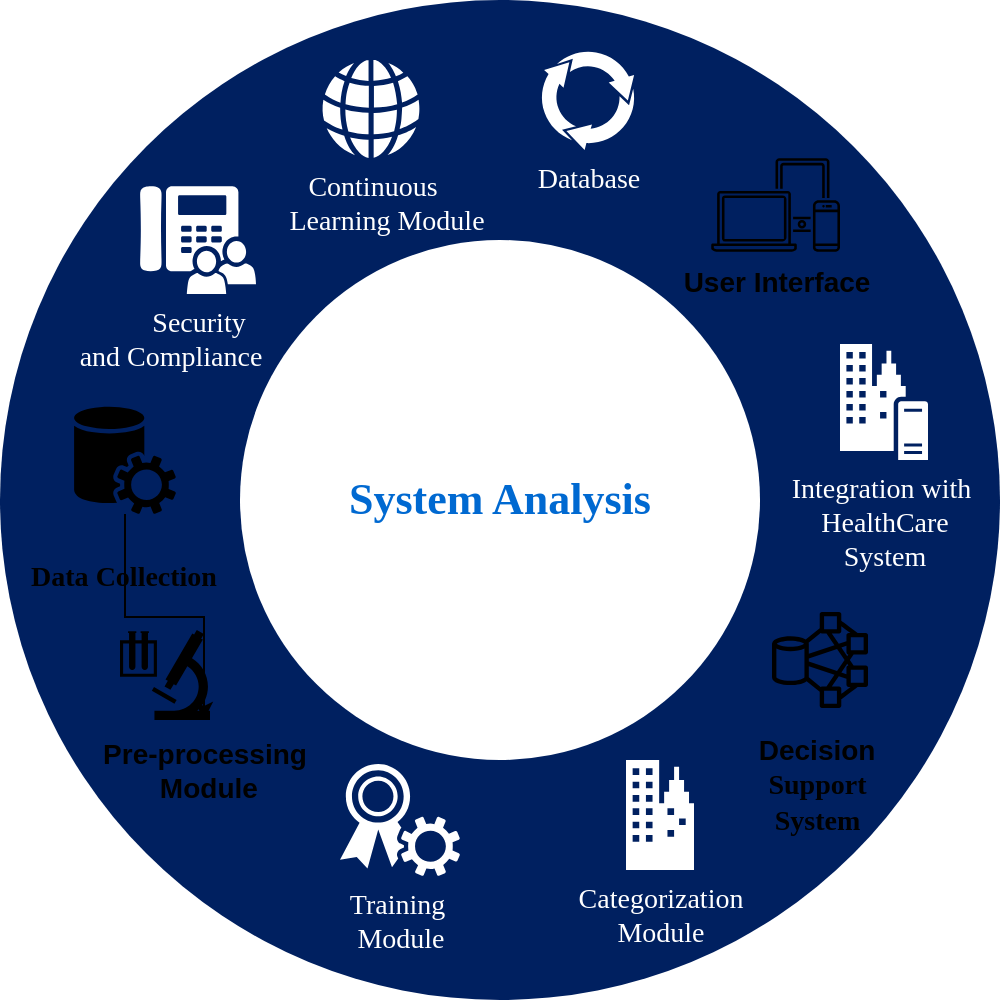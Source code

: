 <mxfile version="22.1.20" type="device">
  <diagram name="Page-1" id="3e8102d1-ef87-2e61-34e1-82d9a586fe2e">
    <mxGraphModel dx="1434" dy="772" grid="1" gridSize="10" guides="1" tooltips="1" connect="1" arrows="1" fold="1" page="1" pageScale="1" pageWidth="1100" pageHeight="850" background="none" math="0" shadow="0">
      <root>
        <mxCell id="0" />
        <mxCell id="1" parent="0" />
        <mxCell id="70666756c84bb93c-1" value="" style="ellipse;whiteSpace=wrap;html=1;rounded=0;shadow=0;comic=0;strokeWidth=1;fontFamily=Verdana;fontSize=14;strokeColor=none;fillColor=#002060;" parent="1" vertex="1">
          <mxGeometry x="280" y="110" width="500" height="500" as="geometry" />
        </mxCell>
        <mxCell id="70666756c84bb93c-2" value="&lt;br&gt;&lt;div&gt;&lt;b&gt;System Analysis&lt;/b&gt;&lt;br&gt;&lt;/div&gt;&lt;div&gt;&lt;br&gt;&lt;/div&gt;" style="ellipse;whiteSpace=wrap;html=1;rounded=0;shadow=0;comic=0;strokeWidth=1;fontFamily=Verdana;fontSize=22;strokeColor=none;fillColor=#ffffff;fontColor=#0069D1;fontStyle=1" parent="1" vertex="1">
          <mxGeometry x="400" y="230" width="260" height="260" as="geometry" />
        </mxCell>
        <mxCell id="70666756c84bb93c-7" value="Security&lt;br&gt;and Compliance&amp;nbsp; &amp;nbsp; &amp;nbsp; &amp;nbsp;&amp;nbsp;" style="shadow=0;dashed=0;html=1;strokeColor=none;fillColor=#ffffff;labelPosition=center;verticalLabelPosition=bottom;verticalAlign=top;shape=mxgraph.office.users.response_group;rounded=0;comic=0;fontFamily=Verdana;fontSize=14;fontColor=#FFFFFF;" parent="1" vertex="1">
          <mxGeometry x="350" y="203" width="58" height="54" as="geometry" />
        </mxCell>
        <mxCell id="I2d_D0VqQf_0D_4iiDfK-19" value="" style="edgeStyle=orthogonalEdgeStyle;rounded=0;orthogonalLoop=1;jettySize=auto;html=1;" edge="1" parent="1" source="70666756c84bb93c-8" target="I2d_D0VqQf_0D_4iiDfK-16">
          <mxGeometry relative="1" as="geometry" />
        </mxCell>
        <mxCell id="70666756c84bb93c-8" value="&lt;p style=&quot;text-indent:-.25in;line-height:150%;&lt;br/&gt;mso-list:l0 level1 lfo1&quot; class=&quot;MsoListParagraph&quot;&gt;&lt;font color=&quot;#000000&quot;&gt;&lt;b&gt;&lt;span style=&quot;background-color: initial;&quot;&gt;&amp;nbsp; &amp;nbsp; &amp;nbsp; Data&lt;/span&gt;&lt;/b&gt;&lt;/font&gt;&lt;b style=&quot;color: rgb(0, 0, 0); text-indent: -0.25in; background-color: initial;&quot;&gt;&lt;span style=&quot;background-color: initial;&quot;&gt;&amp;nbsp;&lt;/span&gt;&lt;span style=&quot;background-color: initial; text-indent: -0.25in;&quot;&gt;Collection&lt;/span&gt;&lt;/b&gt;&lt;/p&gt;" style="shadow=0;dashed=0;html=1;strokeColor=none;fillColor=#000000;labelPosition=center;verticalLabelPosition=bottom;verticalAlign=top;shape=mxgraph.office.services.central_management_service;rounded=0;comic=0;fontFamily=Verdana;fontSize=14;fontColor=#FFFFFF;" parent="1" vertex="1">
          <mxGeometry x="317" y="313" width="51" height="54" as="geometry" />
        </mxCell>
        <mxCell id="70666756c84bb93c-9" value="Integration with&amp;nbsp;&lt;br&gt;HealthCare&lt;br&gt;System" style="shadow=0;dashed=0;html=1;strokeColor=none;fillColor=#ffffff;labelPosition=center;verticalLabelPosition=bottom;verticalAlign=top;shape=mxgraph.office.servers.on_premises_server;rounded=0;comic=0;fontFamily=Verdana;fontSize=14;fontColor=#FFFFFF;" parent="1" vertex="1">
          <mxGeometry x="700" y="282" width="44" height="58" as="geometry" />
        </mxCell>
        <mxCell id="70666756c84bb93c-10" value="Training&amp;nbsp;&lt;br&gt;Module" style="shadow=0;dashed=0;html=1;strokeColor=none;fillColor=#ffffff;labelPosition=center;verticalLabelPosition=bottom;verticalAlign=top;shape=mxgraph.office.security.token_service;rounded=0;comic=0;fontFamily=Verdana;fontSize=14;fontColor=#FFFFFF;" parent="1" vertex="1">
          <mxGeometry x="450" y="492" width="60" height="56" as="geometry" />
        </mxCell>
        <mxCell id="70666756c84bb93c-11" value="Categorization&lt;br&gt;Module" style="shadow=0;dashed=0;html=1;strokeColor=none;fillColor=#ffffff;labelPosition=center;verticalLabelPosition=bottom;verticalAlign=top;shape=mxgraph.office.concepts.on_premises;rounded=0;comic=0;fontFamily=Verdana;fontSize=14;fontColor=#FFFFFF;" parent="1" vertex="1">
          <mxGeometry x="593" y="490" width="34" height="55" as="geometry" />
        </mxCell>
        <mxCell id="70666756c84bb93c-12" value="Continuous &lt;br&gt;&amp;nbsp; &amp;nbsp; Learning Module" style="shadow=0;dashed=0;html=1;strokeColor=none;fillColor=#ffffff;labelPosition=center;verticalLabelPosition=bottom;verticalAlign=top;shape=mxgraph.office.concepts.globe_internet;rounded=0;comic=0;fontFamily=Verdana;fontSize=14;fontColor=#FFFFFF;" parent="1" vertex="1">
          <mxGeometry x="441" y="140" width="49" height="49" as="geometry" />
        </mxCell>
        <mxCell id="70666756c84bb93c-13" value="Database" style="shadow=0;dashed=0;html=1;strokeColor=none;shape=mxgraph.mscae.general.continuous_cycle;fillColor=#ffffff;rounded=0;comic=0;fontFamily=Verdana;fontSize=14;fontColor=#FFFFFF;verticalAlign=top;labelPosition=center;verticalLabelPosition=bottom;align=center;" parent="1" vertex="1">
          <mxGeometry x="550" y="135" width="48" height="50" as="geometry" />
        </mxCell>
        <mxCell id="I2d_D0VqQf_0D_4iiDfK-15" value="" style="shape=mxgraph.signs.science.laboratory;html=1;pointerEvents=1;fillColor=#000000;strokeColor=none;verticalLabelPosition=bottom;verticalAlign=top;align=center;sketch=0;" vertex="1" parent="1">
          <mxGeometry x="340" y="425" width="45" height="45" as="geometry" />
        </mxCell>
        <mxCell id="I2d_D0VqQf_0D_4iiDfK-16" value="&lt;div style=&quot;margin-top: 0pt; margin-bottom: 0pt; margin-left: 0.38in; text-indent: -0.38in; font-size: 14px;&quot; class=&quot;O0&quot;&gt;&lt;font style=&quot;font-size: 14px;&quot;&gt;&lt;b style=&quot;&quot;&gt;Pre-processing&lt;/b&gt;&lt;/font&gt;&lt;/div&gt;&lt;div style=&quot;margin-top: 0pt; margin-bottom: 0pt; margin-left: 0.38in; text-indent: -0.38in; font-size: 14px;&quot; class=&quot;O0&quot;&gt;&lt;font style=&quot;font-size: 14px;&quot;&gt;&lt;b style=&quot;&quot;&gt;&amp;nbsp;Module&lt;/b&gt;&lt;/font&gt;&lt;/div&gt;" style="text;html=1;align=center;verticalAlign=middle;resizable=0;points=[];autosize=1;strokeColor=none;fillColor=none;" vertex="1" parent="1">
          <mxGeometry x="317" y="470" width="130" height="50" as="geometry" />
        </mxCell>
        <mxCell id="I2d_D0VqQf_0D_4iiDfK-17" value="&lt;b style=&quot;font-size: 14px;&quot;&gt;&lt;font style=&quot;font-size: 14px;&quot; color=&quot;#000000&quot;&gt;Decision&amp;nbsp;&lt;br style=&quot;border-color: var(--border-color); font-family: Verdana;&quot;&gt;&lt;span style=&quot;font-family: Verdana;&quot;&gt;Support&amp;nbsp;&lt;/span&gt;&lt;br style=&quot;border-color: var(--border-color); font-family: Verdana;&quot;&gt;&lt;span style=&quot;font-family: Verdana;&quot;&gt;&amp;nbsp;System&amp;nbsp;&amp;nbsp;&lt;/span&gt;&lt;/font&gt;&lt;/b&gt;" style="sketch=0;outlineConnect=0;fontColor=#232F3E;gradientColor=none;strokeColor=#000000;fillColor=none;dashed=0;verticalLabelPosition=bottom;verticalAlign=top;align=center;html=1;fontSize=12;fontStyle=0;aspect=fixed;shape=mxgraph.aws4.resourceIcon;resIcon=mxgraph.aws4.hdfs_cluster;" vertex="1" parent="1">
          <mxGeometry x="660" y="410" width="60" height="60" as="geometry" />
        </mxCell>
        <mxCell id="I2d_D0VqQf_0D_4iiDfK-20" value="&lt;font size=&quot;1&quot; color=&quot;#000000&quot;&gt;&lt;b style=&quot;font-size: 14px;&quot;&gt;User Interface&lt;/b&gt;&lt;/font&gt;" style="sketch=0;outlineConnect=0;gradientColor=none;fontColor=#545B64;strokeColor=none;fillColor=#000000;dashed=0;verticalLabelPosition=bottom;verticalAlign=top;align=center;html=1;fontSize=12;fontStyle=0;aspect=fixed;shape=mxgraph.aws4.illustration_devices;pointerEvents=1" vertex="1" parent="1">
          <mxGeometry x="635.62" y="189" width="64.38" height="47" as="geometry" />
        </mxCell>
      </root>
    </mxGraphModel>
  </diagram>
</mxfile>
